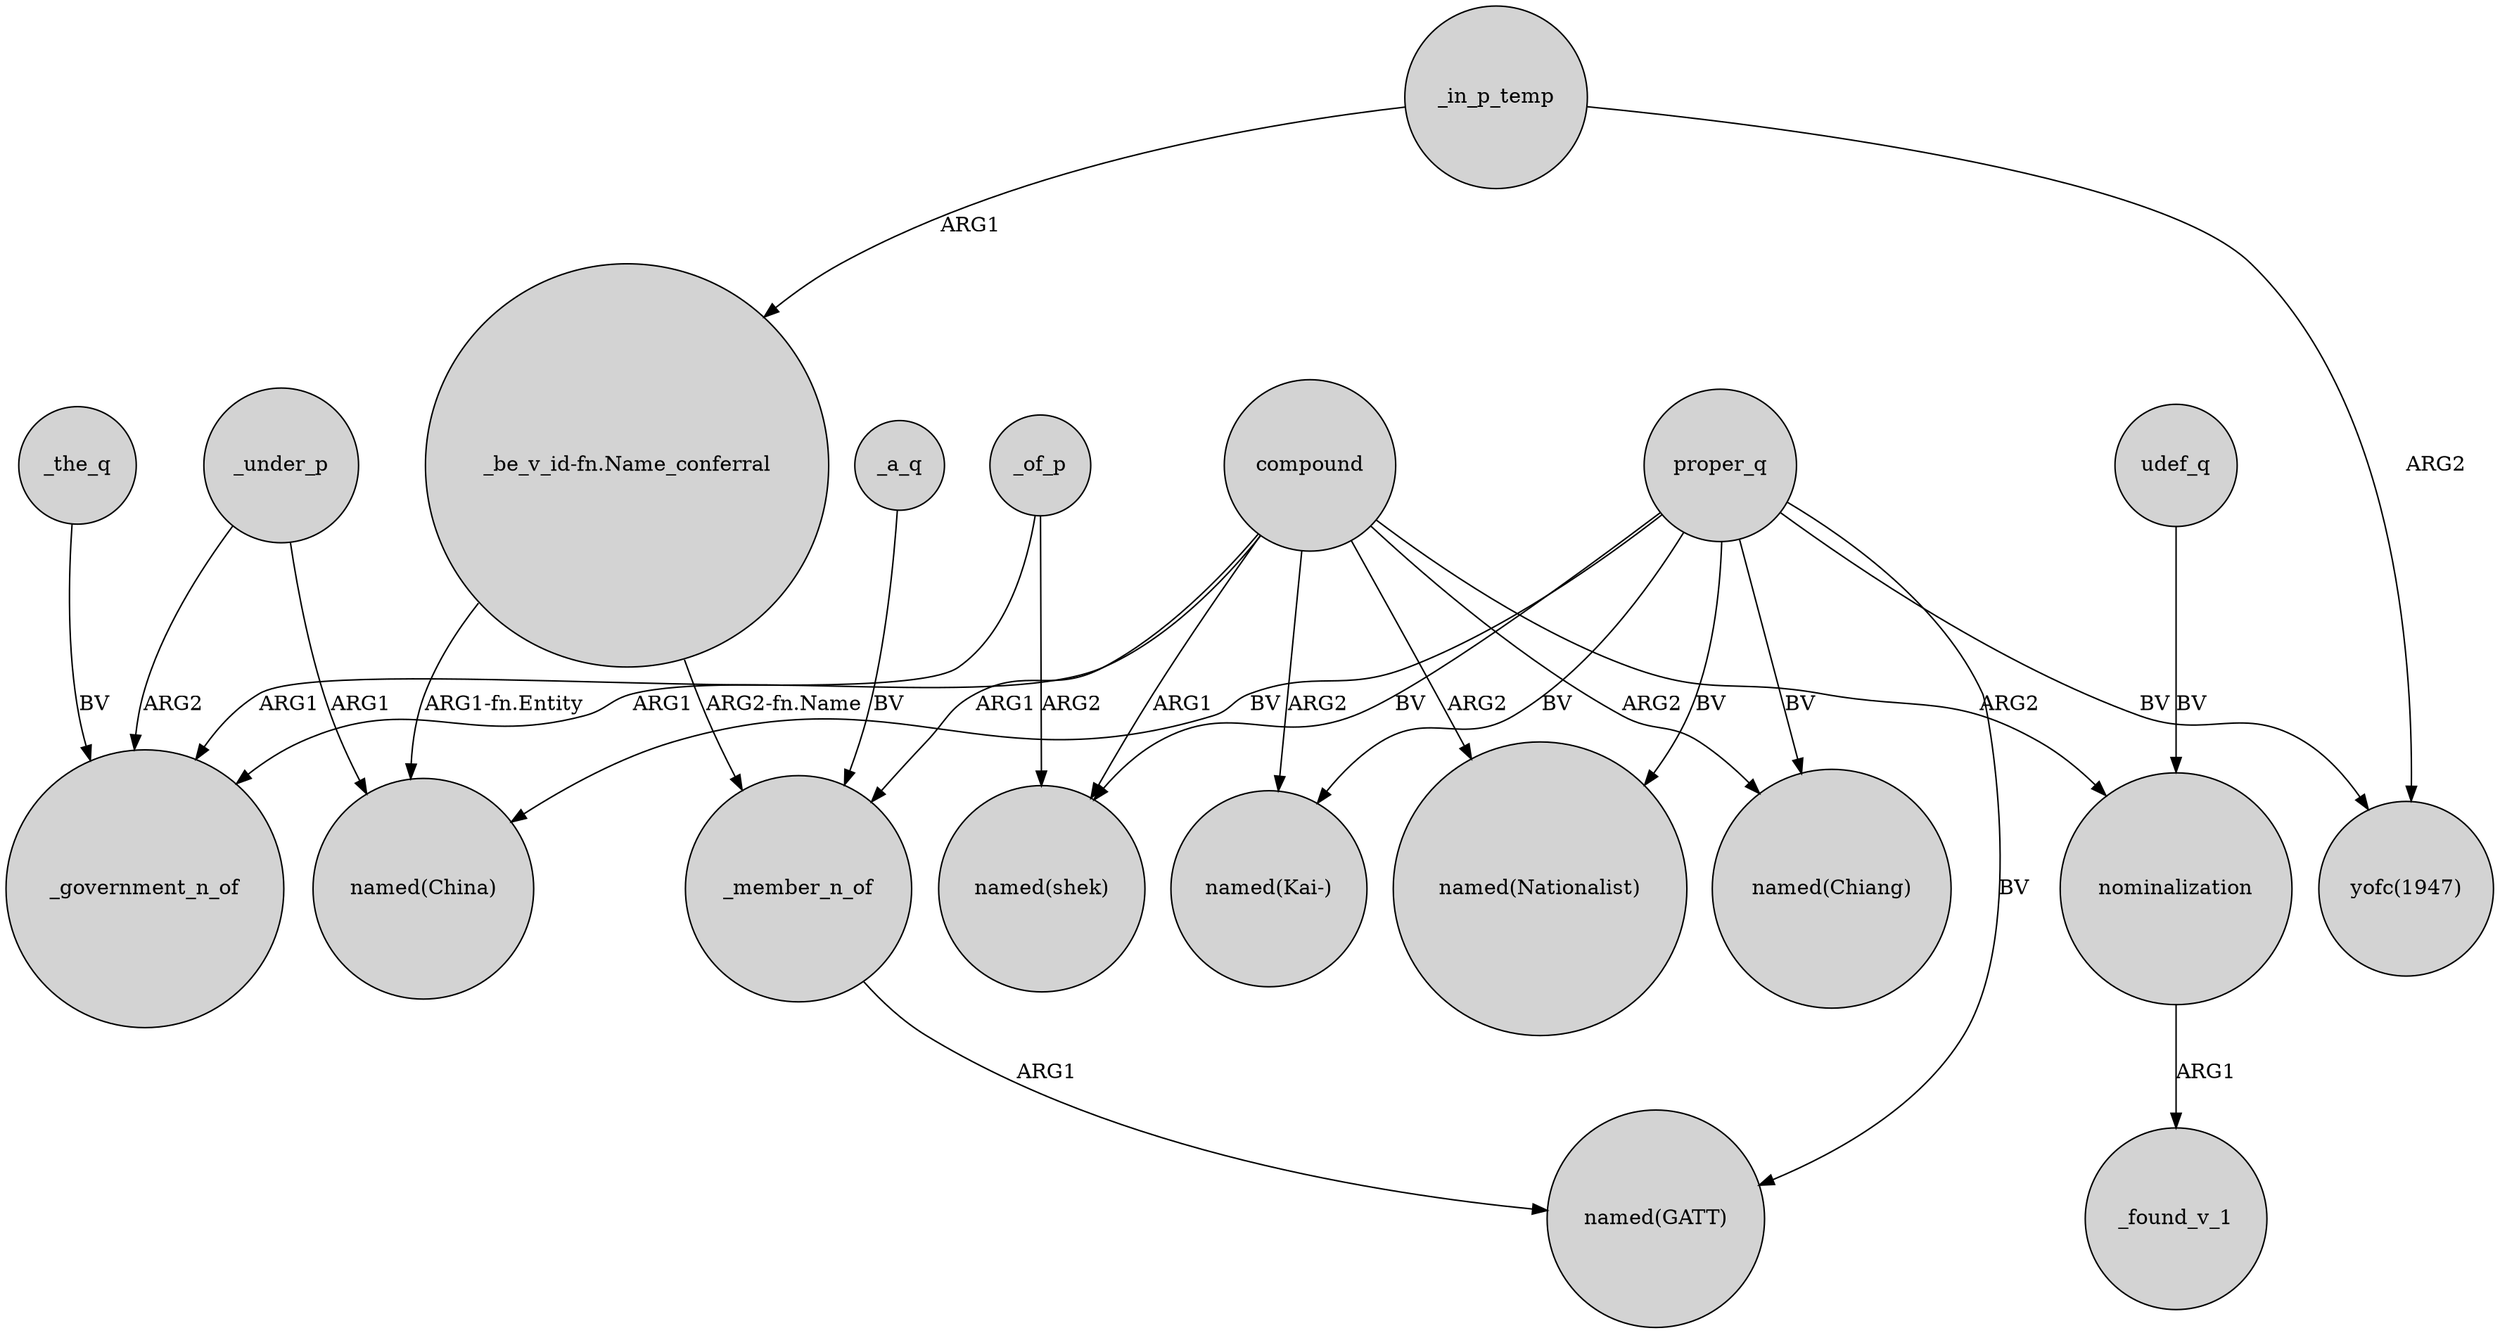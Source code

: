 digraph {
	node [shape=circle style=filled]
	proper_q -> "named(Kai-)" [label=BV]
	_of_p -> "named(shek)" [label=ARG2]
	nominalization -> _found_v_1 [label=ARG1]
	proper_q -> "named(shek)" [label=BV]
	_of_p -> _government_n_of [label=ARG1]
	_in_p_temp -> "yofc(1947)" [label=ARG2]
	proper_q -> "named(Chiang)" [label=BV]
	_under_p -> "named(China)" [label=ARG1]
	udef_q -> nominalization [label=BV]
	_under_p -> _government_n_of [label=ARG2]
	proper_q -> "yofc(1947)" [label=BV]
	_in_p_temp -> "_be_v_id-fn.Name_conferral" [label=ARG1]
	_a_q -> _member_n_of [label=BV]
	compound -> "named(shek)" [label=ARG1]
	compound -> _government_n_of [label=ARG1]
	compound -> nominalization [label=ARG2]
	compound -> "named(Nationalist)" [label=ARG2]
	proper_q -> "named(Nationalist)" [label=BV]
	compound -> "named(Kai-)" [label=ARG2]
	compound -> _member_n_of [label=ARG1]
	_the_q -> _government_n_of [label=BV]
	"_be_v_id-fn.Name_conferral" -> _member_n_of [label="ARG2-fn.Name"]
	proper_q -> "named(China)" [label=BV]
	"_be_v_id-fn.Name_conferral" -> "named(China)" [label="ARG1-fn.Entity"]
	_member_n_of -> "named(GATT)" [label=ARG1]
	compound -> "named(Chiang)" [label=ARG2]
	proper_q -> "named(GATT)" [label=BV]
}
